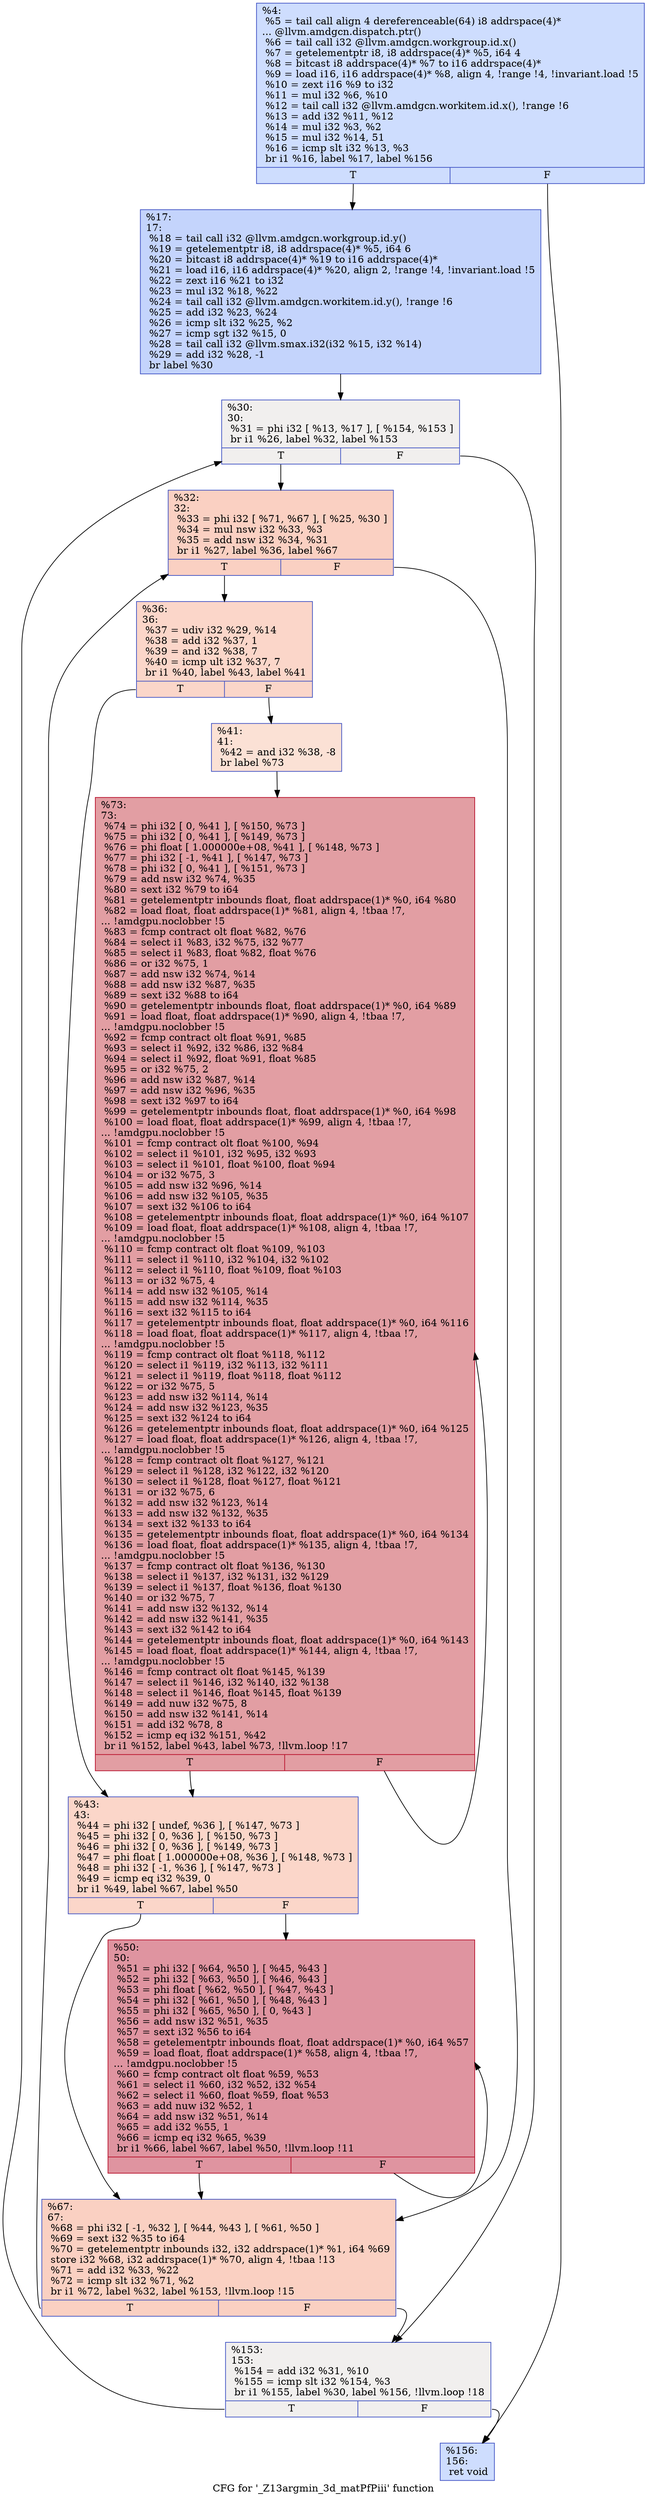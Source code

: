 digraph "CFG for '_Z13argmin_3d_matPfPiii' function" {
	label="CFG for '_Z13argmin_3d_matPfPiii' function";

	Node0x51d7b40 [shape=record,color="#3d50c3ff", style=filled, fillcolor="#8fb1fe70",label="{%4:\l  %5 = tail call align 4 dereferenceable(64) i8 addrspace(4)*\l... @llvm.amdgcn.dispatch.ptr()\l  %6 = tail call i32 @llvm.amdgcn.workgroup.id.x()\l  %7 = getelementptr i8, i8 addrspace(4)* %5, i64 4\l  %8 = bitcast i8 addrspace(4)* %7 to i16 addrspace(4)*\l  %9 = load i16, i16 addrspace(4)* %8, align 4, !range !4, !invariant.load !5\l  %10 = zext i16 %9 to i32\l  %11 = mul i32 %6, %10\l  %12 = tail call i32 @llvm.amdgcn.workitem.id.x(), !range !6\l  %13 = add i32 %11, %12\l  %14 = mul i32 %3, %2\l  %15 = mul i32 %14, 51\l  %16 = icmp slt i32 %13, %3\l  br i1 %16, label %17, label %156\l|{<s0>T|<s1>F}}"];
	Node0x51d7b40:s0 -> Node0x51d86f0;
	Node0x51d7b40:s1 -> Node0x51d9c80;
	Node0x51d86f0 [shape=record,color="#3d50c3ff", style=filled, fillcolor="#7a9df870",label="{%17:\l17:                                               \l  %18 = tail call i32 @llvm.amdgcn.workgroup.id.y()\l  %19 = getelementptr i8, i8 addrspace(4)* %5, i64 6\l  %20 = bitcast i8 addrspace(4)* %19 to i16 addrspace(4)*\l  %21 = load i16, i16 addrspace(4)* %20, align 2, !range !4, !invariant.load !5\l  %22 = zext i16 %21 to i32\l  %23 = mul i32 %18, %22\l  %24 = tail call i32 @llvm.amdgcn.workitem.id.y(), !range !6\l  %25 = add i32 %23, %24\l  %26 = icmp slt i32 %25, %2\l  %27 = icmp sgt i32 %15, 0\l  %28 = tail call i32 @llvm.smax.i32(i32 %15, i32 %14)\l  %29 = add i32 %28, -1\l  br label %30\l}"];
	Node0x51d86f0 -> Node0x51dbb70;
	Node0x51dbb70 [shape=record,color="#3d50c3ff", style=filled, fillcolor="#e0dbd870",label="{%30:\l30:                                               \l  %31 = phi i32 [ %13, %17 ], [ %154, %153 ]\l  br i1 %26, label %32, label %153\l|{<s0>T|<s1>F}}"];
	Node0x51dbb70:s0 -> Node0x51dbde0;
	Node0x51dbb70:s1 -> Node0x51dbca0;
	Node0x51dbde0 [shape=record,color="#3d50c3ff", style=filled, fillcolor="#f3947570",label="{%32:\l32:                                               \l  %33 = phi i32 [ %71, %67 ], [ %25, %30 ]\l  %34 = mul nsw i32 %33, %3\l  %35 = add nsw i32 %34, %31\l  br i1 %27, label %36, label %67\l|{<s0>T|<s1>F}}"];
	Node0x51dbde0:s0 -> Node0x51dc2b0;
	Node0x51dbde0:s1 -> Node0x51d9ba0;
	Node0x51dc2b0 [shape=record,color="#3d50c3ff", style=filled, fillcolor="#f6a38570",label="{%36:\l36:                                               \l  %37 = udiv i32 %29, %14\l  %38 = add i32 %37, 1\l  %39 = and i32 %38, 7\l  %40 = icmp ult i32 %37, 7\l  br i1 %40, label %43, label %41\l|{<s0>T|<s1>F}}"];
	Node0x51dc2b0:s0 -> Node0x51dc690;
	Node0x51dc2b0:s1 -> Node0x51dc6e0;
	Node0x51dc6e0 [shape=record,color="#3d50c3ff", style=filled, fillcolor="#f7bca170",label="{%41:\l41:                                               \l  %42 = and i32 %38, -8\l  br label %73\l}"];
	Node0x51dc6e0 -> Node0x51dc8e0;
	Node0x51dc690 [shape=record,color="#3d50c3ff", style=filled, fillcolor="#f6a38570",label="{%43:\l43:                                               \l  %44 = phi i32 [ undef, %36 ], [ %147, %73 ]\l  %45 = phi i32 [ 0, %36 ], [ %150, %73 ]\l  %46 = phi i32 [ 0, %36 ], [ %149, %73 ]\l  %47 = phi float [ 1.000000e+08, %36 ], [ %148, %73 ]\l  %48 = phi i32 [ -1, %36 ], [ %147, %73 ]\l  %49 = icmp eq i32 %39, 0\l  br i1 %49, label %67, label %50\l|{<s0>T|<s1>F}}"];
	Node0x51dc690:s0 -> Node0x51d9ba0;
	Node0x51dc690:s1 -> Node0x51ddd90;
	Node0x51ddd90 [shape=record,color="#b70d28ff", style=filled, fillcolor="#b70d2870",label="{%50:\l50:                                               \l  %51 = phi i32 [ %64, %50 ], [ %45, %43 ]\l  %52 = phi i32 [ %63, %50 ], [ %46, %43 ]\l  %53 = phi float [ %62, %50 ], [ %47, %43 ]\l  %54 = phi i32 [ %61, %50 ], [ %48, %43 ]\l  %55 = phi i32 [ %65, %50 ], [ 0, %43 ]\l  %56 = add nsw i32 %51, %35\l  %57 = sext i32 %56 to i64\l  %58 = getelementptr inbounds float, float addrspace(1)* %0, i64 %57\l  %59 = load float, float addrspace(1)* %58, align 4, !tbaa !7,\l... !amdgpu.noclobber !5\l  %60 = fcmp contract olt float %59, %53\l  %61 = select i1 %60, i32 %52, i32 %54\l  %62 = select i1 %60, float %59, float %53\l  %63 = add nuw i32 %52, 1\l  %64 = add nsw i32 %51, %14\l  %65 = add i32 %55, 1\l  %66 = icmp eq i32 %65, %39\l  br i1 %66, label %67, label %50, !llvm.loop !11\l|{<s0>T|<s1>F}}"];
	Node0x51ddd90:s0 -> Node0x51d9ba0;
	Node0x51ddd90:s1 -> Node0x51ddd90;
	Node0x51d9ba0 [shape=record,color="#3d50c3ff", style=filled, fillcolor="#f3947570",label="{%67:\l67:                                               \l  %68 = phi i32 [ -1, %32 ], [ %44, %43 ], [ %61, %50 ]\l  %69 = sext i32 %35 to i64\l  %70 = getelementptr inbounds i32, i32 addrspace(1)* %1, i64 %69\l  store i32 %68, i32 addrspace(1)* %70, align 4, !tbaa !13\l  %71 = add i32 %33, %22\l  %72 = icmp slt i32 %71, %2\l  br i1 %72, label %32, label %153, !llvm.loop !15\l|{<s0>T|<s1>F}}"];
	Node0x51d9ba0:s0 -> Node0x51dbde0;
	Node0x51d9ba0:s1 -> Node0x51dbca0;
	Node0x51dc8e0 [shape=record,color="#b70d28ff", style=filled, fillcolor="#be242e70",label="{%73:\l73:                                               \l  %74 = phi i32 [ 0, %41 ], [ %150, %73 ]\l  %75 = phi i32 [ 0, %41 ], [ %149, %73 ]\l  %76 = phi float [ 1.000000e+08, %41 ], [ %148, %73 ]\l  %77 = phi i32 [ -1, %41 ], [ %147, %73 ]\l  %78 = phi i32 [ 0, %41 ], [ %151, %73 ]\l  %79 = add nsw i32 %74, %35\l  %80 = sext i32 %79 to i64\l  %81 = getelementptr inbounds float, float addrspace(1)* %0, i64 %80\l  %82 = load float, float addrspace(1)* %81, align 4, !tbaa !7,\l... !amdgpu.noclobber !5\l  %83 = fcmp contract olt float %82, %76\l  %84 = select i1 %83, i32 %75, i32 %77\l  %85 = select i1 %83, float %82, float %76\l  %86 = or i32 %75, 1\l  %87 = add nsw i32 %74, %14\l  %88 = add nsw i32 %87, %35\l  %89 = sext i32 %88 to i64\l  %90 = getelementptr inbounds float, float addrspace(1)* %0, i64 %89\l  %91 = load float, float addrspace(1)* %90, align 4, !tbaa !7,\l... !amdgpu.noclobber !5\l  %92 = fcmp contract olt float %91, %85\l  %93 = select i1 %92, i32 %86, i32 %84\l  %94 = select i1 %92, float %91, float %85\l  %95 = or i32 %75, 2\l  %96 = add nsw i32 %87, %14\l  %97 = add nsw i32 %96, %35\l  %98 = sext i32 %97 to i64\l  %99 = getelementptr inbounds float, float addrspace(1)* %0, i64 %98\l  %100 = load float, float addrspace(1)* %99, align 4, !tbaa !7,\l... !amdgpu.noclobber !5\l  %101 = fcmp contract olt float %100, %94\l  %102 = select i1 %101, i32 %95, i32 %93\l  %103 = select i1 %101, float %100, float %94\l  %104 = or i32 %75, 3\l  %105 = add nsw i32 %96, %14\l  %106 = add nsw i32 %105, %35\l  %107 = sext i32 %106 to i64\l  %108 = getelementptr inbounds float, float addrspace(1)* %0, i64 %107\l  %109 = load float, float addrspace(1)* %108, align 4, !tbaa !7,\l... !amdgpu.noclobber !5\l  %110 = fcmp contract olt float %109, %103\l  %111 = select i1 %110, i32 %104, i32 %102\l  %112 = select i1 %110, float %109, float %103\l  %113 = or i32 %75, 4\l  %114 = add nsw i32 %105, %14\l  %115 = add nsw i32 %114, %35\l  %116 = sext i32 %115 to i64\l  %117 = getelementptr inbounds float, float addrspace(1)* %0, i64 %116\l  %118 = load float, float addrspace(1)* %117, align 4, !tbaa !7,\l... !amdgpu.noclobber !5\l  %119 = fcmp contract olt float %118, %112\l  %120 = select i1 %119, i32 %113, i32 %111\l  %121 = select i1 %119, float %118, float %112\l  %122 = or i32 %75, 5\l  %123 = add nsw i32 %114, %14\l  %124 = add nsw i32 %123, %35\l  %125 = sext i32 %124 to i64\l  %126 = getelementptr inbounds float, float addrspace(1)* %0, i64 %125\l  %127 = load float, float addrspace(1)* %126, align 4, !tbaa !7,\l... !amdgpu.noclobber !5\l  %128 = fcmp contract olt float %127, %121\l  %129 = select i1 %128, i32 %122, i32 %120\l  %130 = select i1 %128, float %127, float %121\l  %131 = or i32 %75, 6\l  %132 = add nsw i32 %123, %14\l  %133 = add nsw i32 %132, %35\l  %134 = sext i32 %133 to i64\l  %135 = getelementptr inbounds float, float addrspace(1)* %0, i64 %134\l  %136 = load float, float addrspace(1)* %135, align 4, !tbaa !7,\l... !amdgpu.noclobber !5\l  %137 = fcmp contract olt float %136, %130\l  %138 = select i1 %137, i32 %131, i32 %129\l  %139 = select i1 %137, float %136, float %130\l  %140 = or i32 %75, 7\l  %141 = add nsw i32 %132, %14\l  %142 = add nsw i32 %141, %35\l  %143 = sext i32 %142 to i64\l  %144 = getelementptr inbounds float, float addrspace(1)* %0, i64 %143\l  %145 = load float, float addrspace(1)* %144, align 4, !tbaa !7,\l... !amdgpu.noclobber !5\l  %146 = fcmp contract olt float %145, %139\l  %147 = select i1 %146, i32 %140, i32 %138\l  %148 = select i1 %146, float %145, float %139\l  %149 = add nuw i32 %75, 8\l  %150 = add nsw i32 %141, %14\l  %151 = add i32 %78, 8\l  %152 = icmp eq i32 %151, %42\l  br i1 %152, label %43, label %73, !llvm.loop !17\l|{<s0>T|<s1>F}}"];
	Node0x51dc8e0:s0 -> Node0x51dc690;
	Node0x51dc8e0:s1 -> Node0x51dc8e0;
	Node0x51dbca0 [shape=record,color="#3d50c3ff", style=filled, fillcolor="#e0dbd870",label="{%153:\l153:                                              \l  %154 = add i32 %31, %10\l  %155 = icmp slt i32 %154, %3\l  br i1 %155, label %30, label %156, !llvm.loop !18\l|{<s0>T|<s1>F}}"];
	Node0x51dbca0:s0 -> Node0x51dbb70;
	Node0x51dbca0:s1 -> Node0x51d9c80;
	Node0x51d9c80 [shape=record,color="#3d50c3ff", style=filled, fillcolor="#8fb1fe70",label="{%156:\l156:                                              \l  ret void\l}"];
}
